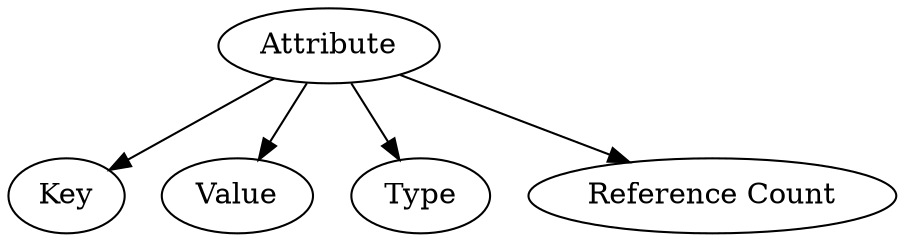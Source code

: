 digraph attribute {
	Attribute -> Key;
	Attribute -> Value;
	Attribute -> Type;
	Attribute -> Ref;
	Ref [label="Reference Count"];
}